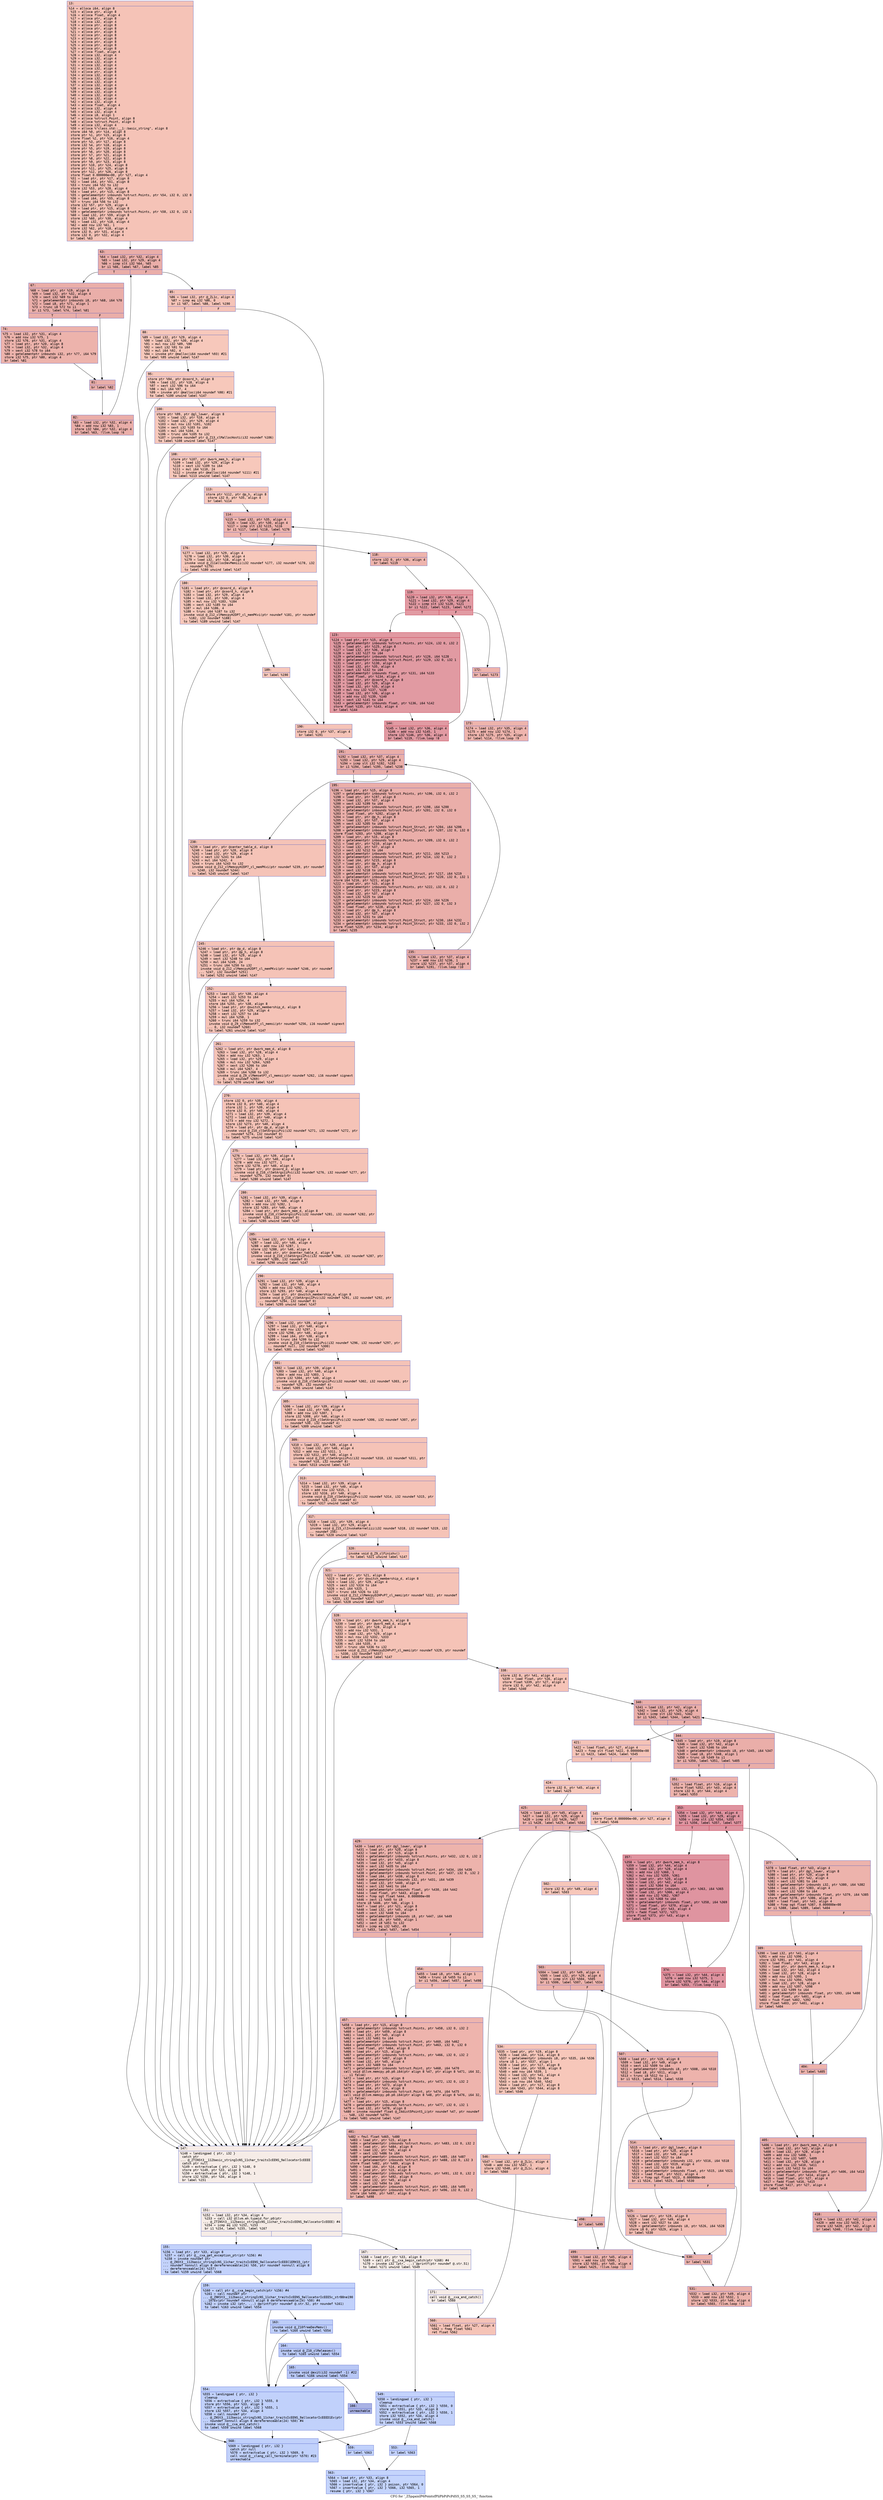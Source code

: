 digraph "CFG for '_Z5pgainlP6PointsfPliPbPiPcPdS5_S5_S5_S5_' function" {
	label="CFG for '_Z5pgainlP6PointsfPliPbPiPcPdS5_S5_S5_S5_' function";

	Node0x6000009008c0 [shape=record,color="#3d50c3ff", style=filled, fillcolor="#e8765c70" fontname="Courier",label="{13:\l|  %14 = alloca i64, align 8\l  %15 = alloca ptr, align 8\l  %16 = alloca float, align 4\l  %17 = alloca ptr, align 8\l  %18 = alloca i32, align 4\l  %19 = alloca ptr, align 8\l  %20 = alloca ptr, align 8\l  %21 = alloca ptr, align 8\l  %22 = alloca ptr, align 8\l  %23 = alloca ptr, align 8\l  %24 = alloca ptr, align 8\l  %25 = alloca ptr, align 8\l  %26 = alloca ptr, align 8\l  %27 = alloca float, align 4\l  %28 = alloca i32, align 4\l  %29 = alloca i32, align 4\l  %30 = alloca i32, align 4\l  %31 = alloca i32, align 4\l  %32 = alloca i32, align 4\l  %33 = alloca ptr, align 8\l  %34 = alloca i32, align 4\l  %35 = alloca i32, align 4\l  %36 = alloca i32, align 4\l  %37 = alloca i32, align 4\l  %38 = alloca i64, align 8\l  %39 = alloca i32, align 4\l  %40 = alloca i32, align 4\l  %41 = alloca i32, align 4\l  %42 = alloca i32, align 4\l  %43 = alloca float, align 4\l  %44 = alloca i32, align 4\l  %45 = alloca i32, align 4\l  %46 = alloca i8, align 1\l  %47 = alloca %struct.Point, align 8\l  %48 = alloca %struct.Point, align 8\l  %49 = alloca i32, align 4\l  %50 = alloca %\"class.std::__1::basic_string\", align 8\l  store i64 %0, ptr %14, align 8\l  store ptr %1, ptr %15, align 8\l  store float %2, ptr %16, align 4\l  store ptr %3, ptr %17, align 8\l  store i32 %4, ptr %18, align 4\l  store ptr %5, ptr %19, align 8\l  store ptr %6, ptr %20, align 8\l  store ptr %7, ptr %21, align 8\l  store ptr %8, ptr %22, align 8\l  store ptr %9, ptr %23, align 8\l  store ptr %10, ptr %24, align 8\l  store ptr %11, ptr %25, align 8\l  store ptr %12, ptr %26, align 8\l  store float 0.000000e+00, ptr %27, align 4\l  %51 = load ptr, ptr %17, align 8\l  %52 = load i64, ptr %51, align 8\l  %53 = trunc i64 %52 to i32\l  store i32 %53, ptr %28, align 4\l  %54 = load ptr, ptr %15, align 8\l  %55 = getelementptr inbounds %struct.Points, ptr %54, i32 0, i32 0\l  %56 = load i64, ptr %55, align 8\l  %57 = trunc i64 %56 to i32\l  store i32 %57, ptr %29, align 4\l  %58 = load ptr, ptr %15, align 8\l  %59 = getelementptr inbounds %struct.Points, ptr %58, i32 0, i32 1\l  %60 = load i32, ptr %59, align 8\l  store i32 %60, ptr %30, align 4\l  %61 = load i32, ptr %18, align 4\l  %62 = add nsw i32 %61, 1\l  store i32 %62, ptr %18, align 4\l  store i32 0, ptr %31, align 4\l  store i32 0, ptr %32, align 4\l  br label %63\l}"];
	Node0x6000009008c0 -> Node0x600000900910[tooltip="13 -> 63\nProbability 100.00%" ];
	Node0x600000900910 [shape=record,color="#3d50c3ff", style=filled, fillcolor="#d0473d70" fontname="Courier",label="{63:\l|  %64 = load i32, ptr %32, align 4\l  %65 = load i32, ptr %29, align 4\l  %66 = icmp slt i32 %64, %65\l  br i1 %66, label %67, label %85\l|{<s0>T|<s1>F}}"];
	Node0x600000900910:s0 -> Node0x600000900960[tooltip="63 -> 67\nProbability 96.88%" ];
	Node0x600000900910:s1 -> Node0x600000900aa0[tooltip="63 -> 85\nProbability 3.12%" ];
	Node0x600000900960 [shape=record,color="#3d50c3ff", style=filled, fillcolor="#d0473d70" fontname="Courier",label="{67:\l|  %68 = load ptr, ptr %19, align 8\l  %69 = load i32, ptr %32, align 4\l  %70 = sext i32 %69 to i64\l  %71 = getelementptr inbounds i8, ptr %68, i64 %70\l  %72 = load i8, ptr %71, align 1\l  %73 = trunc i8 %72 to i1\l  br i1 %73, label %74, label %81\l|{<s0>T|<s1>F}}"];
	Node0x600000900960:s0 -> Node0x6000009009b0[tooltip="67 -> 74\nProbability 50.00%" ];
	Node0x600000900960:s1 -> Node0x600000900a00[tooltip="67 -> 81\nProbability 50.00%" ];
	Node0x6000009009b0 [shape=record,color="#3d50c3ff", style=filled, fillcolor="#d6524470" fontname="Courier",label="{74:\l|  %75 = load i32, ptr %31, align 4\l  %76 = add nsw i32 %75, 1\l  store i32 %76, ptr %31, align 4\l  %77 = load ptr, ptr %20, align 8\l  %78 = load i32, ptr %32, align 4\l  %79 = sext i32 %78 to i64\l  %80 = getelementptr inbounds i32, ptr %77, i64 %79\l  store i32 %75, ptr %80, align 4\l  br label %81\l}"];
	Node0x6000009009b0 -> Node0x600000900a00[tooltip="74 -> 81\nProbability 100.00%" ];
	Node0x600000900a00 [shape=record,color="#3d50c3ff", style=filled, fillcolor="#d0473d70" fontname="Courier",label="{81:\l|  br label %82\l}"];
	Node0x600000900a00 -> Node0x600000900a50[tooltip="81 -> 82\nProbability 100.00%" ];
	Node0x600000900a50 [shape=record,color="#3d50c3ff", style=filled, fillcolor="#d0473d70" fontname="Courier",label="{82:\l|  %83 = load i32, ptr %32, align 4\l  %84 = add nsw i32 %83, 1\l  store i32 %84, ptr %32, align 4\l  br label %63, !llvm.loop !6\l}"];
	Node0x600000900a50 -> Node0x600000900910[tooltip="82 -> 63\nProbability 100.00%" ];
	Node0x600000900aa0 [shape=record,color="#3d50c3ff", style=filled, fillcolor="#e8765c70" fontname="Courier",label="{85:\l|  %86 = load i32, ptr @_ZL1c, align 4\l  %87 = icmp eq i32 %86, 0\l  br i1 %87, label %88, label %190\l|{<s0>T|<s1>F}}"];
	Node0x600000900aa0:s0 -> Node0x600000900af0[tooltip="85 -> 88\nProbability 37.50%" ];
	Node0x600000900aa0:s1 -> Node0x6000009012c0[tooltip="85 -> 190\nProbability 62.50%" ];
	Node0x600000900af0 [shape=record,color="#3d50c3ff", style=filled, fillcolor="#ed836670" fontname="Courier",label="{88:\l|  %89 = load i32, ptr %29, align 4\l  %90 = load i32, ptr %30, align 4\l  %91 = mul nsw i32 %89, %90\l  %92 = sext i32 %91 to i64\l  %93 = mul i64 %92, 4\l  %94 = invoke ptr @malloc(i64 noundef %93) #21\l          to label %95 unwind label %147\l}"];
	Node0x600000900af0 -> Node0x600000900b40[tooltip="88 -> 95\nProbability 100.00%" ];
	Node0x600000900af0 -> Node0x600000900e10[tooltip="88 -> 147\nProbability 0.00%" ];
	Node0x600000900b40 [shape=record,color="#3d50c3ff", style=filled, fillcolor="#ed836670" fontname="Courier",label="{95:\l|  store ptr %94, ptr @coord_h, align 8\l  %96 = load i32, ptr %18, align 4\l  %97 = sext i32 %96 to i64\l  %98 = mul i64 %97, 4\l  %99 = invoke ptr @malloc(i64 noundef %98) #21\l          to label %100 unwind label %147\l}"];
	Node0x600000900b40 -> Node0x600000900b90[tooltip="95 -> 100\nProbability 100.00%" ];
	Node0x600000900b40 -> Node0x600000900e10[tooltip="95 -> 147\nProbability 0.00%" ];
	Node0x600000900b90 [shape=record,color="#3d50c3ff", style=filled, fillcolor="#ed836670" fontname="Courier",label="{100:\l|  store ptr %99, ptr @gl_lower, align 8\l  %101 = load i32, ptr %18, align 4\l  %102 = load i32, ptr %29, align 4\l  %103 = mul nsw i32 %101, %102\l  %104 = sext i32 %103 to i64\l  %105 = mul i64 %104, 4\l  %106 = trunc i64 %105 to i32\l  %107 = invoke noundef ptr @_Z13_clMallocHosti(i32 noundef %106)\l          to label %108 unwind label %147\l}"];
	Node0x600000900b90 -> Node0x600000900be0[tooltip="100 -> 108\nProbability 100.00%" ];
	Node0x600000900b90 -> Node0x600000900e10[tooltip="100 -> 147\nProbability 0.00%" ];
	Node0x600000900be0 [shape=record,color="#3d50c3ff", style=filled, fillcolor="#ed836670" fontname="Courier",label="{108:\l|  store ptr %107, ptr @work_mem_h, align 8\l  %109 = load i32, ptr %29, align 4\l  %110 = sext i32 %109 to i64\l  %111 = mul i64 %110, 24\l  %112 = invoke ptr @malloc(i64 noundef %111) #21\l          to label %113 unwind label %147\l}"];
	Node0x600000900be0 -> Node0x600000900c30[tooltip="108 -> 113\nProbability 100.00%" ];
	Node0x600000900be0 -> Node0x600000900e10[tooltip="108 -> 147\nProbability 0.00%" ];
	Node0x600000900c30 [shape=record,color="#3d50c3ff", style=filled, fillcolor="#ed836670" fontname="Courier",label="{113:\l|  store ptr %112, ptr @p_h, align 8\l  store i32 0, ptr %35, align 4\l  br label %114\l}"];
	Node0x600000900c30 -> Node0x600000900c80[tooltip="113 -> 114\nProbability 100.00%" ];
	Node0x600000900c80 [shape=record,color="#3d50c3ff", style=filled, fillcolor="#d8564670" fontname="Courier",label="{114:\l|  %115 = load i32, ptr %35, align 4\l  %116 = load i32, ptr %30, align 4\l  %117 = icmp slt i32 %115, %116\l  br i1 %117, label %118, label %176\l|{<s0>T|<s1>F}}"];
	Node0x600000900c80:s0 -> Node0x600000900cd0[tooltip="114 -> 118\nProbability 96.88%" ];
	Node0x600000900c80:s1 -> Node0x6000009011d0[tooltip="114 -> 176\nProbability 3.12%" ];
	Node0x600000900cd0 [shape=record,color="#3d50c3ff", style=filled, fillcolor="#d8564670" fontname="Courier",label="{118:\l|  store i32 0, ptr %36, align 4\l  br label %119\l}"];
	Node0x600000900cd0 -> Node0x600000900d20[tooltip="118 -> 119\nProbability 100.00%" ];
	Node0x600000900d20 [shape=record,color="#b70d28ff", style=filled, fillcolor="#bb1b2c70" fontname="Courier",label="{119:\l|  %120 = load i32, ptr %36, align 4\l  %121 = load i32, ptr %29, align 4\l  %122 = icmp slt i32 %120, %121\l  br i1 %122, label %123, label %172\l|{<s0>T|<s1>F}}"];
	Node0x600000900d20:s0 -> Node0x600000900d70[tooltip="119 -> 123\nProbability 96.88%" ];
	Node0x600000900d20:s1 -> Node0x600000901130[tooltip="119 -> 172\nProbability 3.12%" ];
	Node0x600000900d70 [shape=record,color="#b70d28ff", style=filled, fillcolor="#bb1b2c70" fontname="Courier",label="{123:\l|  %124 = load ptr, ptr %15, align 8\l  %125 = getelementptr inbounds %struct.Points, ptr %124, i32 0, i32 2\l  %126 = load ptr, ptr %125, align 8\l  %127 = load i32, ptr %36, align 4\l  %128 = sext i32 %127 to i64\l  %129 = getelementptr inbounds %struct.Point, ptr %126, i64 %128\l  %130 = getelementptr inbounds %struct.Point, ptr %129, i32 0, i32 1\l  %131 = load ptr, ptr %130, align 8\l  %132 = load i32, ptr %35, align 4\l  %133 = sext i32 %132 to i64\l  %134 = getelementptr inbounds float, ptr %131, i64 %133\l  %135 = load float, ptr %134, align 4\l  %136 = load ptr, ptr @coord_h, align 8\l  %137 = load i32, ptr %29, align 4\l  %138 = load i32, ptr %35, align 4\l  %139 = mul nsw i32 %137, %138\l  %140 = load i32, ptr %36, align 4\l  %141 = add nsw i32 %139, %140\l  %142 = sext i32 %141 to i64\l  %143 = getelementptr inbounds float, ptr %136, i64 %142\l  store float %135, ptr %143, align 4\l  br label %144\l}"];
	Node0x600000900d70 -> Node0x600000900dc0[tooltip="123 -> 144\nProbability 100.00%" ];
	Node0x600000900dc0 [shape=record,color="#b70d28ff", style=filled, fillcolor="#bb1b2c70" fontname="Courier",label="{144:\l|  %145 = load i32, ptr %36, align 4\l  %146 = add nsw i32 %145, 1\l  store i32 %146, ptr %36, align 4\l  br label %119, !llvm.loop !8\l}"];
	Node0x600000900dc0 -> Node0x600000900d20[tooltip="144 -> 119\nProbability 100.00%" ];
	Node0x600000900e10 [shape=record,color="#3d50c3ff", style=filled, fillcolor="#ead5c970" fontname="Courier",label="{147:\l|  %148 = landingpad \{ ptr, i32 \}\l          catch ptr\l... @_ZTINSt3__112basic_stringIcNS_11char_traitsIcEENS_9allocatorIcEEEE\l          catch ptr null\l  %149 = extractvalue \{ ptr, i32 \} %148, 0\l  store ptr %149, ptr %33, align 8\l  %150 = extractvalue \{ ptr, i32 \} %148, 1\l  store i32 %150, ptr %34, align 4\l  br label %151\l}"];
	Node0x600000900e10 -> Node0x600000900e60[tooltip="147 -> 151\nProbability 100.00%" ];
	Node0x600000900e60 [shape=record,color="#3d50c3ff", style=filled, fillcolor="#ead5c970" fontname="Courier",label="{151:\l|  %152 = load i32, ptr %34, align 4\l  %153 = call i32 @llvm.eh.typeid.for.p0(ptr\l... @_ZTINSt3__112basic_stringIcNS_11char_traitsIcEENS_9allocatorIcEEEE) #4\l  %154 = icmp eq i32 %152, %153\l  br i1 %154, label %155, label %167\l|{<s0>T|<s1>F}}"];
	Node0x600000900e60:s0 -> Node0x600000900eb0[tooltip="151 -> 155\nProbability 0.00%" ];
	Node0x600000900e60:s1 -> Node0x600000901090[tooltip="151 -> 167\nProbability 100.00%" ];
	Node0x600000900eb0 [shape=record,color="#3d50c3ff", style=filled, fillcolor="#779af770" fontname="Courier",label="{155:\l|  %156 = load ptr, ptr %33, align 8\l  %157 = call ptr @__cxa_get_exception_ptr(ptr %156) #4\l  %158 = invoke noundef ptr\l... @_ZNSt3__112basic_stringIcNS_11char_traitsIcEENS_9allocatorIcEEEC1ERKS5_(ptr\l... noundef nonnull align 8 dereferenceable(24) %50, ptr noundef nonnull align 8\l... dereferenceable(24) %157)\l          to label %159 unwind label %568\l}"];
	Node0x600000900eb0 -> Node0x600000900f00[tooltip="155 -> 159\nProbability 50.00%" ];
	Node0x600000900eb0 -> Node0x600000902530[tooltip="155 -> 568\nProbability 50.00%" ];
	Node0x600000900f00 [shape=record,color="#3d50c3ff", style=filled, fillcolor="#7396f570" fontname="Courier",label="{159:\l|  %160 = call ptr @__cxa_begin_catch(ptr %156) #4\l  %161 = call noundef ptr\l... @_ZNKSt3__112basic_stringIcNS_11char_traitsIcEENS_9allocatorIcEEE5c_strB8ne190\l...107Ev(ptr noundef nonnull align 8 dereferenceable(24) %50) #4\l  %162 = invoke i32 (ptr, ...) @printf(ptr noundef @.str.52, ptr noundef %161)\l          to label %163 unwind label %554\l}"];
	Node0x600000900f00 -> Node0x600000900f50[tooltip="159 -> 163\nProbability 50.00%" ];
	Node0x600000900f00 -> Node0x6000009023f0[tooltip="159 -> 554\nProbability 50.00%" ];
	Node0x600000900f50 [shape=record,color="#3d50c3ff", style=filled, fillcolor="#6c8ff170" fontname="Courier",label="{163:\l|  invoke void @_Z10freeDevMemv()\l          to label %164 unwind label %554\l}"];
	Node0x600000900f50 -> Node0x600000900fa0[tooltip="163 -> 164\nProbability 50.00%" ];
	Node0x600000900f50 -> Node0x6000009023f0[tooltip="163 -> 554\nProbability 50.00%" ];
	Node0x600000900fa0 [shape=record,color="#3d50c3ff", style=filled, fillcolor="#6687ed70" fontname="Courier",label="{164:\l|  invoke void @_Z10_clReleasev()\l          to label %165 unwind label %554\l}"];
	Node0x600000900fa0 -> Node0x600000900ff0[tooltip="164 -> 165\nProbability 50.00%" ];
	Node0x600000900fa0 -> Node0x6000009023f0[tooltip="164 -> 554\nProbability 50.00%" ];
	Node0x600000900ff0 [shape=record,color="#3d50c3ff", style=filled, fillcolor="#5f7fe870" fontname="Courier",label="{165:\l|  invoke void @exit(i32 noundef -1) #22\l          to label %166 unwind label %554\l}"];
	Node0x600000900ff0 -> Node0x600000901040[tooltip="165 -> 166\nProbability 0.00%" ];
	Node0x600000900ff0 -> Node0x6000009023f0[tooltip="165 -> 554\nProbability 100.00%" ];
	Node0x600000901040 [shape=record,color="#3d50c3ff", style=filled, fillcolor="#3d50c370" fontname="Courier",label="{166:\l|  unreachable\l}"];
	Node0x600000901090 [shape=record,color="#3d50c3ff", style=filled, fillcolor="#ead5c970" fontname="Courier",label="{167:\l|  %168 = load ptr, ptr %33, align 8\l  %169 = call ptr @__cxa_begin_catch(ptr %168) #4\l  %170 = invoke i32 (ptr, ...) @printf(ptr noundef @.str.51)\l          to label %171 unwind label %549\l}"];
	Node0x600000901090 -> Node0x6000009010e0[tooltip="167 -> 171\nProbability 100.00%" ];
	Node0x600000901090 -> Node0x600000902350[tooltip="167 -> 549\nProbability 0.00%" ];
	Node0x6000009010e0 [shape=record,color="#3d50c3ff", style=filled, fillcolor="#ead5c970" fontname="Courier",label="{171:\l|  call void @__cxa_end_catch()\l  br label %560\l}"];
	Node0x6000009010e0 -> Node0x600000902490[tooltip="171 -> 560\nProbability 100.00%" ];
	Node0x600000901130 [shape=record,color="#3d50c3ff", style=filled, fillcolor="#d8564670" fontname="Courier",label="{172:\l|  br label %173\l}"];
	Node0x600000901130 -> Node0x600000901180[tooltip="172 -> 173\nProbability 100.00%" ];
	Node0x600000901180 [shape=record,color="#3d50c3ff", style=filled, fillcolor="#d8564670" fontname="Courier",label="{173:\l|  %174 = load i32, ptr %35, align 4\l  %175 = add nsw i32 %174, 1\l  store i32 %175, ptr %35, align 4\l  br label %114, !llvm.loop !9\l}"];
	Node0x600000901180 -> Node0x600000900c80[tooltip="173 -> 114\nProbability 100.00%" ];
	Node0x6000009011d0 [shape=record,color="#3d50c3ff", style=filled, fillcolor="#ed836670" fontname="Courier",label="{176:\l|  %177 = load i32, ptr %29, align 4\l  %178 = load i32, ptr %30, align 4\l  %179 = load i32, ptr %18, align 4\l  invoke void @_Z11allocDevMemiii(i32 noundef %177, i32 noundef %178, i32\l... noundef %179)\l          to label %180 unwind label %147\l}"];
	Node0x6000009011d0 -> Node0x600000901220[tooltip="176 -> 180\nProbability 100.00%" ];
	Node0x6000009011d0 -> Node0x600000900e10[tooltip="176 -> 147\nProbability 0.00%" ];
	Node0x600000901220 [shape=record,color="#3d50c3ff", style=filled, fillcolor="#ed836670" fontname="Courier",label="{180:\l|  %181 = load ptr, ptr @coord_d, align 8\l  %182 = load ptr, ptr @coord_h, align 8\l  %183 = load i32, ptr %29, align 4\l  %184 = load i32, ptr %30, align 4\l  %185 = mul nsw i32 %183, %184\l  %186 = sext i32 %185 to i64\l  %187 = mul i64 %186, 4\l  %188 = trunc i64 %187 to i32\l  invoke void @_Z12_clMemcpyH2DP7_cl_memPKvi(ptr noundef %181, ptr noundef\l... %182, i32 noundef %188)\l          to label %189 unwind label %147\l}"];
	Node0x600000901220 -> Node0x600000901270[tooltip="180 -> 189\nProbability 100.00%" ];
	Node0x600000901220 -> Node0x600000900e10[tooltip="180 -> 147\nProbability 0.00%" ];
	Node0x600000901270 [shape=record,color="#3d50c3ff", style=filled, fillcolor="#ed836670" fontname="Courier",label="{189:\l|  br label %190\l}"];
	Node0x600000901270 -> Node0x6000009012c0[tooltip="189 -> 190\nProbability 100.00%" ];
	Node0x6000009012c0 [shape=record,color="#3d50c3ff", style=filled, fillcolor="#e8765c70" fontname="Courier",label="{190:\l|  store i32 0, ptr %37, align 4\l  br label %191\l}"];
	Node0x6000009012c0 -> Node0x600000901310[tooltip="190 -> 191\nProbability 100.00%" ];
	Node0x600000901310 [shape=record,color="#3d50c3ff", style=filled, fillcolor="#d0473d70" fontname="Courier",label="{191:\l|  %192 = load i32, ptr %37, align 4\l  %193 = load i32, ptr %29, align 4\l  %194 = icmp slt i32 %192, %193\l  br i1 %194, label %195, label %238\l|{<s0>T|<s1>F}}"];
	Node0x600000901310:s0 -> Node0x600000901360[tooltip="191 -> 195\nProbability 96.88%" ];
	Node0x600000901310:s1 -> Node0x600000901400[tooltip="191 -> 238\nProbability 3.12%" ];
	Node0x600000901360 [shape=record,color="#3d50c3ff", style=filled, fillcolor="#d0473d70" fontname="Courier",label="{195:\l|  %196 = load ptr, ptr %15, align 8\l  %197 = getelementptr inbounds %struct.Points, ptr %196, i32 0, i32 2\l  %198 = load ptr, ptr %197, align 8\l  %199 = load i32, ptr %37, align 4\l  %200 = sext i32 %199 to i64\l  %201 = getelementptr inbounds %struct.Point, ptr %198, i64 %200\l  %202 = getelementptr inbounds %struct.Point, ptr %201, i32 0, i32 0\l  %203 = load float, ptr %202, align 8\l  %204 = load ptr, ptr @p_h, align 8\l  %205 = load i32, ptr %37, align 4\l  %206 = sext i32 %205 to i64\l  %207 = getelementptr inbounds %struct.Point_Struct, ptr %204, i64 %206\l  %208 = getelementptr inbounds %struct.Point_Struct, ptr %207, i32 0, i32 0\l  store float %203, ptr %208, align 8\l  %209 = load ptr, ptr %15, align 8\l  %210 = getelementptr inbounds %struct.Points, ptr %209, i32 0, i32 2\l  %211 = load ptr, ptr %210, align 8\l  %212 = load i32, ptr %37, align 4\l  %213 = sext i32 %212 to i64\l  %214 = getelementptr inbounds %struct.Point, ptr %211, i64 %213\l  %215 = getelementptr inbounds %struct.Point, ptr %214, i32 0, i32 2\l  %216 = load i64, ptr %215, align 8\l  %217 = load ptr, ptr @p_h, align 8\l  %218 = load i32, ptr %37, align 4\l  %219 = sext i32 %218 to i64\l  %220 = getelementptr inbounds %struct.Point_Struct, ptr %217, i64 %219\l  %221 = getelementptr inbounds %struct.Point_Struct, ptr %220, i32 0, i32 1\l  store i64 %216, ptr %221, align 8\l  %222 = load ptr, ptr %15, align 8\l  %223 = getelementptr inbounds %struct.Points, ptr %222, i32 0, i32 2\l  %224 = load ptr, ptr %223, align 8\l  %225 = load i32, ptr %37, align 4\l  %226 = sext i32 %225 to i64\l  %227 = getelementptr inbounds %struct.Point, ptr %224, i64 %226\l  %228 = getelementptr inbounds %struct.Point, ptr %227, i32 0, i32 3\l  %229 = load float, ptr %228, align 8\l  %230 = load ptr, ptr @p_h, align 8\l  %231 = load i32, ptr %37, align 4\l  %232 = sext i32 %231 to i64\l  %233 = getelementptr inbounds %struct.Point_Struct, ptr %230, i64 %232\l  %234 = getelementptr inbounds %struct.Point_Struct, ptr %233, i32 0, i32 2\l  store float %229, ptr %234, align 8\l  br label %235\l}"];
	Node0x600000901360 -> Node0x6000009013b0[tooltip="195 -> 235\nProbability 100.00%" ];
	Node0x6000009013b0 [shape=record,color="#3d50c3ff", style=filled, fillcolor="#d0473d70" fontname="Courier",label="{235:\l|  %236 = load i32, ptr %37, align 4\l  %237 = add nsw i32 %236, 1\l  store i32 %237, ptr %37, align 4\l  br label %191, !llvm.loop !10\l}"];
	Node0x6000009013b0 -> Node0x600000901310[tooltip="235 -> 191\nProbability 100.00%" ];
	Node0x600000901400 [shape=record,color="#3d50c3ff", style=filled, fillcolor="#e8765c70" fontname="Courier",label="{238:\l|  %239 = load ptr, ptr @center_table_d, align 8\l  %240 = load ptr, ptr %20, align 8\l  %241 = load i32, ptr %29, align 4\l  %242 = sext i32 %241 to i64\l  %243 = mul i64 %242, 4\l  %244 = trunc i64 %243 to i32\l  invoke void @_Z12_clMemcpyH2DP7_cl_memPKvi(ptr noundef %239, ptr noundef\l... %240, i32 noundef %244)\l          to label %245 unwind label %147\l}"];
	Node0x600000901400 -> Node0x600000901450[tooltip="238 -> 245\nProbability 100.00%" ];
	Node0x600000901400 -> Node0x600000900e10[tooltip="238 -> 147\nProbability 0.00%" ];
	Node0x600000901450 [shape=record,color="#3d50c3ff", style=filled, fillcolor="#e8765c70" fontname="Courier",label="{245:\l|  %246 = load ptr, ptr @p_d, align 8\l  %247 = load ptr, ptr @p_h, align 8\l  %248 = load i32, ptr %29, align 4\l  %249 = sext i32 %248 to i64\l  %250 = mul i64 %249, 24\l  %251 = trunc i64 %250 to i32\l  invoke void @_Z12_clMemcpyH2DP7_cl_memPKvi(ptr noundef %246, ptr noundef\l... %247, i32 noundef %251)\l          to label %252 unwind label %147\l}"];
	Node0x600000901450 -> Node0x6000009014a0[tooltip="245 -> 252\nProbability 100.00%" ];
	Node0x600000901450 -> Node0x600000900e10[tooltip="245 -> 147\nProbability 0.00%" ];
	Node0x6000009014a0 [shape=record,color="#3d50c3ff", style=filled, fillcolor="#e8765c70" fontname="Courier",label="{252:\l|  %253 = load i32, ptr %30, align 4\l  %254 = sext i32 %253 to i64\l  %255 = mul i64 %254, 4\l  store i64 %255, ptr %38, align 8\l  %256 = load ptr, ptr @switch_membership_d, align 8\l  %257 = load i32, ptr %29, align 4\l  %258 = sext i32 %257 to i64\l  %259 = mul i64 %258, 1\l  %260 = trunc i64 %259 to i32\l  invoke void @_Z9_clMemsetP7_cl_memsi(ptr noundef %256, i16 noundef signext\l... 0, i32 noundef %260)\l          to label %261 unwind label %147\l}"];
	Node0x6000009014a0 -> Node0x6000009014f0[tooltip="252 -> 261\nProbability 100.00%" ];
	Node0x6000009014a0 -> Node0x600000900e10[tooltip="252 -> 147\nProbability 0.00%" ];
	Node0x6000009014f0 [shape=record,color="#3d50c3ff", style=filled, fillcolor="#e8765c70" fontname="Courier",label="{261:\l|  %262 = load ptr, ptr @work_mem_d, align 8\l  %263 = load i32, ptr %28, align 4\l  %264 = add nsw i32 %263, 1\l  %265 = load i32, ptr %29, align 4\l  %266 = mul nsw i32 %264, %265\l  %267 = sext i32 %266 to i64\l  %268 = mul i64 %267, 4\l  %269 = trunc i64 %268 to i32\l  invoke void @_Z9_clMemsetP7_cl_memsi(ptr noundef %262, i16 noundef signext\l... 0, i32 noundef %269)\l          to label %270 unwind label %147\l}"];
	Node0x6000009014f0 -> Node0x600000901540[tooltip="261 -> 270\nProbability 100.00%" ];
	Node0x6000009014f0 -> Node0x600000900e10[tooltip="261 -> 147\nProbability 0.00%" ];
	Node0x600000901540 [shape=record,color="#3d50c3ff", style=filled, fillcolor="#e8765c70" fontname="Courier",label="{270:\l|  store i32 0, ptr %39, align 4\l  store i32 0, ptr %40, align 4\l  store i32 1, ptr %39, align 4\l  store i32 0, ptr %40, align 4\l  %271 = load i32, ptr %39, align 4\l  %272 = load i32, ptr %40, align 4\l  %273 = add nsw i32 %272, 1\l  store i32 %273, ptr %40, align 4\l  %274 = load ptr, ptr @p_d, align 8\l  invoke void @_Z10_clSetArgsiiPvi(i32 noundef %271, i32 noundef %272, ptr\l... noundef %274, i32 noundef 0)\l          to label %275 unwind label %147\l}"];
	Node0x600000901540 -> Node0x600000901590[tooltip="270 -> 275\nProbability 100.00%" ];
	Node0x600000901540 -> Node0x600000900e10[tooltip="270 -> 147\nProbability 0.00%" ];
	Node0x600000901590 [shape=record,color="#3d50c3ff", style=filled, fillcolor="#e8765c70" fontname="Courier",label="{275:\l|  %276 = load i32, ptr %39, align 4\l  %277 = load i32, ptr %40, align 4\l  %278 = add nsw i32 %277, 1\l  store i32 %278, ptr %40, align 4\l  %279 = load ptr, ptr @coord_d, align 8\l  invoke void @_Z10_clSetArgsiiPvi(i32 noundef %276, i32 noundef %277, ptr\l... noundef %279, i32 noundef 0)\l          to label %280 unwind label %147\l}"];
	Node0x600000901590 -> Node0x6000009015e0[tooltip="275 -> 280\nProbability 100.00%" ];
	Node0x600000901590 -> Node0x600000900e10[tooltip="275 -> 147\nProbability 0.00%" ];
	Node0x6000009015e0 [shape=record,color="#3d50c3ff", style=filled, fillcolor="#e8765c70" fontname="Courier",label="{280:\l|  %281 = load i32, ptr %39, align 4\l  %282 = load i32, ptr %40, align 4\l  %283 = add nsw i32 %282, 1\l  store i32 %283, ptr %40, align 4\l  %284 = load ptr, ptr @work_mem_d, align 8\l  invoke void @_Z10_clSetArgsiiPvi(i32 noundef %281, i32 noundef %282, ptr\l... noundef %284, i32 noundef 0)\l          to label %285 unwind label %147\l}"];
	Node0x6000009015e0 -> Node0x600000901630[tooltip="280 -> 285\nProbability 100.00%" ];
	Node0x6000009015e0 -> Node0x600000900e10[tooltip="280 -> 147\nProbability 0.00%" ];
	Node0x600000901630 [shape=record,color="#3d50c3ff", style=filled, fillcolor="#e8765c70" fontname="Courier",label="{285:\l|  %286 = load i32, ptr %39, align 4\l  %287 = load i32, ptr %40, align 4\l  %288 = add nsw i32 %287, 1\l  store i32 %288, ptr %40, align 4\l  %289 = load ptr, ptr @center_table_d, align 8\l  invoke void @_Z10_clSetArgsiiPvi(i32 noundef %286, i32 noundef %287, ptr\l... noundef %289, i32 noundef 0)\l          to label %290 unwind label %147\l}"];
	Node0x600000901630 -> Node0x600000901680[tooltip="285 -> 290\nProbability 100.00%" ];
	Node0x600000901630 -> Node0x600000900e10[tooltip="285 -> 147\nProbability 0.00%" ];
	Node0x600000901680 [shape=record,color="#3d50c3ff", style=filled, fillcolor="#e8765c70" fontname="Courier",label="{290:\l|  %291 = load i32, ptr %39, align 4\l  %292 = load i32, ptr %40, align 4\l  %293 = add nsw i32 %292, 1\l  store i32 %293, ptr %40, align 4\l  %294 = load ptr, ptr @switch_membership_d, align 8\l  invoke void @_Z10_clSetArgsiiPvi(i32 noundef %291, i32 noundef %292, ptr\l... noundef %294, i32 noundef 0)\l          to label %295 unwind label %147\l}"];
	Node0x600000901680 -> Node0x6000009016d0[tooltip="290 -> 295\nProbability 100.00%" ];
	Node0x600000901680 -> Node0x600000900e10[tooltip="290 -> 147\nProbability 0.00%" ];
	Node0x6000009016d0 [shape=record,color="#3d50c3ff", style=filled, fillcolor="#e8765c70" fontname="Courier",label="{295:\l|  %296 = load i32, ptr %39, align 4\l  %297 = load i32, ptr %40, align 4\l  %298 = add nsw i32 %297, 1\l  store i32 %298, ptr %40, align 4\l  %299 = load i64, ptr %38, align 8\l  %300 = trunc i64 %299 to i32\l  invoke void @_Z10_clSetArgsiiPvi(i32 noundef %296, i32 noundef %297, ptr\l... noundef null, i32 noundef %300)\l          to label %301 unwind label %147\l}"];
	Node0x6000009016d0 -> Node0x600000901720[tooltip="295 -> 301\nProbability 100.00%" ];
	Node0x6000009016d0 -> Node0x600000900e10[tooltip="295 -> 147\nProbability 0.00%" ];
	Node0x600000901720 [shape=record,color="#3d50c3ff", style=filled, fillcolor="#e8765c70" fontname="Courier",label="{301:\l|  %302 = load i32, ptr %39, align 4\l  %303 = load i32, ptr %40, align 4\l  %304 = add nsw i32 %303, 1\l  store i32 %304, ptr %40, align 4\l  invoke void @_Z10_clSetArgsiiPvi(i32 noundef %302, i32 noundef %303, ptr\l... noundef %29, i32 noundef 4)\l          to label %305 unwind label %147\l}"];
	Node0x600000901720 -> Node0x600000901770[tooltip="301 -> 305\nProbability 100.00%" ];
	Node0x600000901720 -> Node0x600000900e10[tooltip="301 -> 147\nProbability 0.00%" ];
	Node0x600000901770 [shape=record,color="#3d50c3ff", style=filled, fillcolor="#e8765c70" fontname="Courier",label="{305:\l|  %306 = load i32, ptr %39, align 4\l  %307 = load i32, ptr %40, align 4\l  %308 = add nsw i32 %307, 1\l  store i32 %308, ptr %40, align 4\l  invoke void @_Z10_clSetArgsiiPvi(i32 noundef %306, i32 noundef %307, ptr\l... noundef %30, i32 noundef 4)\l          to label %309 unwind label %147\l}"];
	Node0x600000901770 -> Node0x6000009017c0[tooltip="305 -> 309\nProbability 100.00%" ];
	Node0x600000901770 -> Node0x600000900e10[tooltip="305 -> 147\nProbability 0.00%" ];
	Node0x6000009017c0 [shape=record,color="#3d50c3ff", style=filled, fillcolor="#e8765c70" fontname="Courier",label="{309:\l|  %310 = load i32, ptr %39, align 4\l  %311 = load i32, ptr %40, align 4\l  %312 = add nsw i32 %311, 1\l  store i32 %312, ptr %40, align 4\l  invoke void @_Z10_clSetArgsiiPvi(i32 noundef %310, i32 noundef %311, ptr\l... noundef %14, i32 noundef 8)\l          to label %313 unwind label %147\l}"];
	Node0x6000009017c0 -> Node0x600000901810[tooltip="309 -> 313\nProbability 100.00%" ];
	Node0x6000009017c0 -> Node0x600000900e10[tooltip="309 -> 147\nProbability 0.00%" ];
	Node0x600000901810 [shape=record,color="#3d50c3ff", style=filled, fillcolor="#e8765c70" fontname="Courier",label="{313:\l|  %314 = load i32, ptr %39, align 4\l  %315 = load i32, ptr %40, align 4\l  %316 = add nsw i32 %315, 1\l  store i32 %316, ptr %40, align 4\l  invoke void @_Z10_clSetArgsiiPvi(i32 noundef %314, i32 noundef %315, ptr\l... noundef %28, i32 noundef 4)\l          to label %317 unwind label %147\l}"];
	Node0x600000901810 -> Node0x600000901860[tooltip="313 -> 317\nProbability 100.00%" ];
	Node0x600000901810 -> Node0x600000900e10[tooltip="313 -> 147\nProbability 0.00%" ];
	Node0x600000901860 [shape=record,color="#3d50c3ff", style=filled, fillcolor="#e8765c70" fontname="Courier",label="{317:\l|  %318 = load i32, ptr %39, align 4\l  %319 = load i32, ptr %29, align 4\l  invoke void @_Z15_clInvokeKerneliii(i32 noundef %318, i32 noundef %319, i32\l... noundef 256)\l          to label %320 unwind label %147\l}"];
	Node0x600000901860 -> Node0x6000009018b0[tooltip="317 -> 320\nProbability 100.00%" ];
	Node0x600000901860 -> Node0x600000900e10[tooltip="317 -> 147\nProbability 0.00%" ];
	Node0x6000009018b0 [shape=record,color="#3d50c3ff", style=filled, fillcolor="#e8765c70" fontname="Courier",label="{320:\l|  invoke void @_Z9_clFinishv()\l          to label %321 unwind label %147\l}"];
	Node0x6000009018b0 -> Node0x600000901900[tooltip="320 -> 321\nProbability 100.00%" ];
	Node0x6000009018b0 -> Node0x600000900e10[tooltip="320 -> 147\nProbability 0.00%" ];
	Node0x600000901900 [shape=record,color="#3d50c3ff", style=filled, fillcolor="#e8765c70" fontname="Courier",label="{321:\l|  %322 = load ptr, ptr %21, align 8\l  %323 = load ptr, ptr @switch_membership_d, align 8\l  %324 = load i32, ptr %29, align 4\l  %325 = sext i32 %324 to i64\l  %326 = mul i64 %325, 1\l  %327 = trunc i64 %326 to i32\l  invoke void @_Z12_clMemcpyD2HPvP7_cl_memi(ptr noundef %322, ptr noundef\l... %323, i32 noundef %327)\l          to label %328 unwind label %147\l}"];
	Node0x600000901900 -> Node0x600000901950[tooltip="321 -> 328\nProbability 100.00%" ];
	Node0x600000901900 -> Node0x600000900e10[tooltip="321 -> 147\nProbability 0.00%" ];
	Node0x600000901950 [shape=record,color="#3d50c3ff", style=filled, fillcolor="#e8765c70" fontname="Courier",label="{328:\l|  %329 = load ptr, ptr @work_mem_h, align 8\l  %330 = load ptr, ptr @work_mem_d, align 8\l  %331 = load i32, ptr %28, align 4\l  %332 = add nsw i32 %331, 1\l  %333 = load i32, ptr %29, align 4\l  %334 = mul nsw i32 %332, %333\l  %335 = sext i32 %334 to i64\l  %336 = mul i64 %335, 4\l  %337 = trunc i64 %336 to i32\l  invoke void @_Z12_clMemcpyD2HPvP7_cl_memi(ptr noundef %329, ptr noundef\l... %330, i32 noundef %337)\l          to label %338 unwind label %147\l}"];
	Node0x600000901950 -> Node0x6000009019a0[tooltip="328 -> 338\nProbability 100.00%" ];
	Node0x600000901950 -> Node0x600000900e10[tooltip="328 -> 147\nProbability 0.00%" ];
	Node0x6000009019a0 [shape=record,color="#3d50c3ff", style=filled, fillcolor="#e8765c70" fontname="Courier",label="{338:\l|  store i32 0, ptr %41, align 4\l  %339 = load float, ptr %16, align 4\l  store float %339, ptr %27, align 4\l  store i32 0, ptr %42, align 4\l  br label %340\l}"];
	Node0x6000009019a0 -> Node0x6000009019f0[tooltip="338 -> 340\nProbability 100.00%" ];
	Node0x6000009019f0 [shape=record,color="#3d50c3ff", style=filled, fillcolor="#d0473d70" fontname="Courier",label="{340:\l|  %341 = load i32, ptr %42, align 4\l  %342 = load i32, ptr %29, align 4\l  %343 = icmp slt i32 %341, %342\l  br i1 %343, label %344, label %421\l|{<s0>T|<s1>F}}"];
	Node0x6000009019f0:s0 -> Node0x600000901a40[tooltip="340 -> 344\nProbability 96.88%" ];
	Node0x6000009019f0:s1 -> Node0x600000901d60[tooltip="340 -> 421\nProbability 3.12%" ];
	Node0x600000901a40 [shape=record,color="#3d50c3ff", style=filled, fillcolor="#d0473d70" fontname="Courier",label="{344:\l|  %345 = load ptr, ptr %19, align 8\l  %346 = load i32, ptr %42, align 4\l  %347 = sext i32 %346 to i64\l  %348 = getelementptr inbounds i8, ptr %345, i64 %347\l  %349 = load i8, ptr %348, align 1\l  %350 = trunc i8 %349 to i1\l  br i1 %350, label %351, label %405\l|{<s0>T|<s1>F}}"];
	Node0x600000901a40:s0 -> Node0x600000901a90[tooltip="344 -> 351\nProbability 50.00%" ];
	Node0x600000901a40:s1 -> Node0x600000901cc0[tooltip="344 -> 405\nProbability 50.00%" ];
	Node0x600000901a90 [shape=record,color="#3d50c3ff", style=filled, fillcolor="#d6524470" fontname="Courier",label="{351:\l|  %352 = load float, ptr %16, align 4\l  store float %352, ptr %43, align 4\l  store i32 0, ptr %44, align 4\l  br label %353\l}"];
	Node0x600000901a90 -> Node0x600000901ae0[tooltip="351 -> 353\nProbability 100.00%" ];
	Node0x600000901ae0 [shape=record,color="#b70d28ff", style=filled, fillcolor="#b70d2870" fontname="Courier",label="{353:\l|  %354 = load i32, ptr %44, align 4\l  %355 = load i32, ptr %29, align 4\l  %356 = icmp slt i32 %354, %355\l  br i1 %356, label %357, label %377\l|{<s0>T|<s1>F}}"];
	Node0x600000901ae0:s0 -> Node0x600000901b30[tooltip="353 -> 357\nProbability 96.88%" ];
	Node0x600000901ae0:s1 -> Node0x600000901bd0[tooltip="353 -> 377\nProbability 3.12%" ];
	Node0x600000901b30 [shape=record,color="#b70d28ff", style=filled, fillcolor="#b70d2870" fontname="Courier",label="{357:\l|  %358 = load ptr, ptr @work_mem_h, align 8\l  %359 = load i32, ptr %44, align 4\l  %360 = load i32, ptr %28, align 4\l  %361 = add nsw i32 %360, 1\l  %362 = mul nsw i32 %359, %361\l  %363 = load ptr, ptr %20, align 8\l  %364 = load i32, ptr %42, align 4\l  %365 = sext i32 %364 to i64\l  %366 = getelementptr inbounds i32, ptr %363, i64 %365\l  %367 = load i32, ptr %366, align 4\l  %368 = add nsw i32 %362, %367\l  %369 = sext i32 %368 to i64\l  %370 = getelementptr inbounds float, ptr %358, i64 %369\l  %371 = load float, ptr %370, align 4\l  %372 = load float, ptr %43, align 4\l  %373 = fadd float %372, %371\l  store float %373, ptr %43, align 4\l  br label %374\l}"];
	Node0x600000901b30 -> Node0x600000901b80[tooltip="357 -> 374\nProbability 100.00%" ];
	Node0x600000901b80 [shape=record,color="#b70d28ff", style=filled, fillcolor="#b70d2870" fontname="Courier",label="{374:\l|  %375 = load i32, ptr %44, align 4\l  %376 = add nsw i32 %375, 1\l  store i32 %376, ptr %44, align 4\l  br label %353, !llvm.loop !11\l}"];
	Node0x600000901b80 -> Node0x600000901ae0[tooltip="374 -> 353\nProbability 100.00%" ];
	Node0x600000901bd0 [shape=record,color="#3d50c3ff", style=filled, fillcolor="#d6524470" fontname="Courier",label="{377:\l|  %378 = load float, ptr %43, align 4\l  %379 = load ptr, ptr @gl_lower, align 8\l  %380 = load ptr, ptr %20, align 8\l  %381 = load i32, ptr %42, align 4\l  %382 = sext i32 %381 to i64\l  %383 = getelementptr inbounds i32, ptr %380, i64 %382\l  %384 = load i32, ptr %383, align 4\l  %385 = sext i32 %384 to i64\l  %386 = getelementptr inbounds float, ptr %379, i64 %385\l  store float %378, ptr %386, align 4\l  %387 = load float, ptr %43, align 4\l  %388 = fcmp ogt float %387, 0.000000e+00\l  br i1 %388, label %389, label %404\l|{<s0>T|<s1>F}}"];
	Node0x600000901bd0:s0 -> Node0x600000901c20[tooltip="377 -> 389\nProbability 50.00%" ];
	Node0x600000901bd0:s1 -> Node0x600000901c70[tooltip="377 -> 404\nProbability 50.00%" ];
	Node0x600000901c20 [shape=record,color="#3d50c3ff", style=filled, fillcolor="#dc5d4a70" fontname="Courier",label="{389:\l|  %390 = load i32, ptr %41, align 4\l  %391 = add nsw i32 %390, 1\l  store i32 %391, ptr %41, align 4\l  %392 = load float, ptr %43, align 4\l  %393 = load ptr, ptr @work_mem_h, align 8\l  %394 = load i32, ptr %42, align 4\l  %395 = load i32, ptr %28, align 4\l  %396 = add nsw i32 %395, 1\l  %397 = mul nsw i32 %394, %396\l  %398 = load i32, ptr %28, align 4\l  %399 = add nsw i32 %397, %398\l  %400 = sext i32 %399 to i64\l  %401 = getelementptr inbounds float, ptr %393, i64 %400\l  %402 = load float, ptr %401, align 4\l  %403 = fsub float %402, %392\l  store float %403, ptr %401, align 4\l  br label %404\l}"];
	Node0x600000901c20 -> Node0x600000901c70[tooltip="389 -> 404\nProbability 100.00%" ];
	Node0x600000901c70 [shape=record,color="#3d50c3ff", style=filled, fillcolor="#d6524470" fontname="Courier",label="{404:\l|  br label %405\l}"];
	Node0x600000901c70 -> Node0x600000901cc0[tooltip="404 -> 405\nProbability 100.00%" ];
	Node0x600000901cc0 [shape=record,color="#3d50c3ff", style=filled, fillcolor="#d0473d70" fontname="Courier",label="{405:\l|  %406 = load ptr, ptr @work_mem_h, align 8\l  %407 = load i32, ptr %42, align 4\l  %408 = load i32, ptr %28, align 4\l  %409 = add nsw i32 %408, 1\l  %410 = mul nsw i32 %407, %409\l  %411 = load i32, ptr %28, align 4\l  %412 = add nsw i32 %410, %411\l  %413 = sext i32 %412 to i64\l  %414 = getelementptr inbounds float, ptr %406, i64 %413\l  %415 = load float, ptr %414, align 4\l  %416 = load float, ptr %27, align 4\l  %417 = fadd float %416, %415\l  store float %417, ptr %27, align 4\l  br label %418\l}"];
	Node0x600000901cc0 -> Node0x600000901d10[tooltip="405 -> 418\nProbability 100.00%" ];
	Node0x600000901d10 [shape=record,color="#3d50c3ff", style=filled, fillcolor="#d0473d70" fontname="Courier",label="{418:\l|  %419 = load i32, ptr %42, align 4\l  %420 = add nsw i32 %419, 1\l  store i32 %420, ptr %42, align 4\l  br label %340, !llvm.loop !12\l}"];
	Node0x600000901d10 -> Node0x6000009019f0[tooltip="418 -> 340\nProbability 100.00%" ];
	Node0x600000901d60 [shape=record,color="#3d50c3ff", style=filled, fillcolor="#e8765c70" fontname="Courier",label="{421:\l|  %422 = load float, ptr %27, align 4\l  %423 = fcmp olt float %422, 0.000000e+00\l  br i1 %423, label %424, label %545\l|{<s0>T|<s1>F}}"];
	Node0x600000901d60:s0 -> Node0x600000901db0[tooltip="421 -> 424\nProbability 50.00%" ];
	Node0x600000901d60:s1 -> Node0x6000009022b0[tooltip="421 -> 545\nProbability 50.00%" ];
	Node0x600000901db0 [shape=record,color="#3d50c3ff", style=filled, fillcolor="#ec7f6370" fontname="Courier",label="{424:\l|  store i32 0, ptr %45, align 4\l  br label %425\l}"];
	Node0x600000901db0 -> Node0x600000901e00[tooltip="424 -> 425\nProbability 100.00%" ];
	Node0x600000901e00 [shape=record,color="#3d50c3ff", style=filled, fillcolor="#d6524470" fontname="Courier",label="{425:\l|  %426 = load i32, ptr %45, align 4\l  %427 = load i32, ptr %29, align 4\l  %428 = icmp slt i32 %426, %427\l  br i1 %428, label %429, label %502\l|{<s0>T|<s1>F}}"];
	Node0x600000901e00:s0 -> Node0x600000901e50[tooltip="425 -> 429\nProbability 96.88%" ];
	Node0x600000901e00:s1 -> Node0x600000902030[tooltip="425 -> 502\nProbability 3.12%" ];
	Node0x600000901e50 [shape=record,color="#3d50c3ff", style=filled, fillcolor="#d6524470" fontname="Courier",label="{429:\l|  %430 = load ptr, ptr @gl_lower, align 8\l  %431 = load ptr, ptr %20, align 8\l  %432 = load ptr, ptr %15, align 8\l  %433 = getelementptr inbounds %struct.Points, ptr %432, i32 0, i32 2\l  %434 = load ptr, ptr %433, align 8\l  %435 = load i32, ptr %45, align 4\l  %436 = sext i32 %435 to i64\l  %437 = getelementptr inbounds %struct.Point, ptr %434, i64 %436\l  %438 = getelementptr inbounds %struct.Point, ptr %437, i32 0, i32 2\l  %439 = load i64, ptr %438, align 8\l  %440 = getelementptr inbounds i32, ptr %431, i64 %439\l  %441 = load i32, ptr %440, align 4\l  %442 = sext i32 %441 to i64\l  %443 = getelementptr inbounds float, ptr %430, i64 %442\l  %444 = load float, ptr %443, align 4\l  %445 = fcmp ogt float %444, 0.000000e+00\l  %446 = zext i1 %445 to i8\l  store i8 %446, ptr %46, align 1\l  %447 = load ptr, ptr %21, align 8\l  %448 = load i32, ptr %45, align 4\l  %449 = sext i32 %448 to i64\l  %450 = getelementptr inbounds i8, ptr %447, i64 %449\l  %451 = load i8, ptr %450, align 1\l  %452 = sext i8 %451 to i32\l  %453 = icmp eq i32 %452, 49\l  br i1 %453, label %457, label %454\l|{<s0>T|<s1>F}}"];
	Node0x600000901e50:s0 -> Node0x600000901ef0[tooltip="429 -> 457\nProbability 50.00%" ];
	Node0x600000901e50:s1 -> Node0x600000901ea0[tooltip="429 -> 454\nProbability 50.00%" ];
	Node0x600000901ea0 [shape=record,color="#3d50c3ff", style=filled, fillcolor="#dc5d4a70" fontname="Courier",label="{454:\l|  %455 = load i8, ptr %46, align 1\l  %456 = trunc i8 %455 to i1\l  br i1 %456, label %457, label %498\l|{<s0>T|<s1>F}}"];
	Node0x600000901ea0:s0 -> Node0x600000901ef0[tooltip="454 -> 457\nProbability 50.00%" ];
	Node0x600000901ea0:s1 -> Node0x600000901f90[tooltip="454 -> 498\nProbability 50.00%" ];
	Node0x600000901ef0 [shape=record,color="#3d50c3ff", style=filled, fillcolor="#d8564670" fontname="Courier",label="{457:\l|  %458 = load ptr, ptr %15, align 8\l  %459 = getelementptr inbounds %struct.Points, ptr %458, i32 0, i32 2\l  %460 = load ptr, ptr %459, align 8\l  %461 = load i32, ptr %45, align 4\l  %462 = sext i32 %461 to i64\l  %463 = getelementptr inbounds %struct.Point, ptr %460, i64 %462\l  %464 = getelementptr inbounds %struct.Point, ptr %463, i32 0, i32 0\l  %465 = load float, ptr %464, align 8\l  %466 = load ptr, ptr %15, align 8\l  %467 = getelementptr inbounds %struct.Points, ptr %466, i32 0, i32 2\l  %468 = load ptr, ptr %467, align 8\l  %469 = load i32, ptr %45, align 4\l  %470 = sext i32 %469 to i64\l  %471 = getelementptr inbounds %struct.Point, ptr %468, i64 %470\l  call void @llvm.memcpy.p0.p0.i64(ptr align 8 %47, ptr align 8 %471, i64 32,\l... i1 false)\l  %472 = load ptr, ptr %15, align 8\l  %473 = getelementptr inbounds %struct.Points, ptr %472, i32 0, i32 2\l  %474 = load ptr, ptr %473, align 8\l  %475 = load i64, ptr %14, align 8\l  %476 = getelementptr inbounds %struct.Point, ptr %474, i64 %475\l  call void @llvm.memcpy.p0.p0.i64(ptr align 8 %48, ptr align 8 %476, i64 32,\l... i1 false)\l  %477 = load ptr, ptr %15, align 8\l  %478 = getelementptr inbounds %struct.Points, ptr %477, i32 0, i32 1\l  %479 = load i32, ptr %478, align 8\l  %480 = invoke noundef float @_Z4dist5PointS_i(ptr noundef %47, ptr noundef\l... %48, i32 noundef %479)\l          to label %481 unwind label %147\l}"];
	Node0x600000901ef0 -> Node0x600000901f40[tooltip="457 -> 481\nProbability 100.00%" ];
	Node0x600000901ef0 -> Node0x600000900e10[tooltip="457 -> 147\nProbability 0.00%" ];
	Node0x600000901f40 [shape=record,color="#3d50c3ff", style=filled, fillcolor="#d8564670" fontname="Courier",label="{481:\l|  %482 = fmul float %465, %480\l  %483 = load ptr, ptr %15, align 8\l  %484 = getelementptr inbounds %struct.Points, ptr %483, i32 0, i32 2\l  %485 = load ptr, ptr %484, align 8\l  %486 = load i32, ptr %45, align 4\l  %487 = sext i32 %486 to i64\l  %488 = getelementptr inbounds %struct.Point, ptr %485, i64 %487\l  %489 = getelementptr inbounds %struct.Point, ptr %488, i32 0, i32 3\l  store float %482, ptr %489, align 8\l  %490 = load i64, ptr %14, align 8\l  %491 = load ptr, ptr %15, align 8\l  %492 = getelementptr inbounds %struct.Points, ptr %491, i32 0, i32 2\l  %493 = load ptr, ptr %492, align 8\l  %494 = load i32, ptr %45, align 4\l  %495 = sext i32 %494 to i64\l  %496 = getelementptr inbounds %struct.Point, ptr %493, i64 %495\l  %497 = getelementptr inbounds %struct.Point, ptr %496, i32 0, i32 2\l  store i64 %490, ptr %497, align 8\l  br label %498\l}"];
	Node0x600000901f40 -> Node0x600000901f90[tooltip="481 -> 498\nProbability 100.00%" ];
	Node0x600000901f90 [shape=record,color="#3d50c3ff", style=filled, fillcolor="#d6524470" fontname="Courier",label="{498:\l|  br label %499\l}"];
	Node0x600000901f90 -> Node0x600000901fe0[tooltip="498 -> 499\nProbability 100.00%" ];
	Node0x600000901fe0 [shape=record,color="#3d50c3ff", style=filled, fillcolor="#d6524470" fontname="Courier",label="{499:\l|  %500 = load i32, ptr %45, align 4\l  %501 = add nsw i32 %500, 1\l  store i32 %501, ptr %45, align 4\l  br label %425, !llvm.loop !13\l}"];
	Node0x600000901fe0 -> Node0x600000901e00[tooltip="499 -> 425\nProbability 100.00%" ];
	Node0x600000902030 [shape=record,color="#3d50c3ff", style=filled, fillcolor="#ec7f6370" fontname="Courier",label="{502:\l|  store i32 0, ptr %49, align 4\l  br label %503\l}"];
	Node0x600000902030 -> Node0x600000902080[tooltip="502 -> 503\nProbability 100.00%" ];
	Node0x600000902080 [shape=record,color="#3d50c3ff", style=filled, fillcolor="#d6524470" fontname="Courier",label="{503:\l|  %504 = load i32, ptr %49, align 4\l  %505 = load i32, ptr %29, align 4\l  %506 = icmp slt i32 %504, %505\l  br i1 %506, label %507, label %534\l|{<s0>T|<s1>F}}"];
	Node0x600000902080:s0 -> Node0x6000009020d0[tooltip="503 -> 507\nProbability 96.88%" ];
	Node0x600000902080:s1 -> Node0x600000902260[tooltip="503 -> 534\nProbability 3.12%" ];
	Node0x6000009020d0 [shape=record,color="#3d50c3ff", style=filled, fillcolor="#d6524470" fontname="Courier",label="{507:\l|  %508 = load ptr, ptr %19, align 8\l  %509 = load i32, ptr %49, align 4\l  %510 = sext i32 %509 to i64\l  %511 = getelementptr inbounds i8, ptr %508, i64 %510\l  %512 = load i8, ptr %511, align 1\l  %513 = trunc i8 %512 to i1\l  br i1 %513, label %514, label %530\l|{<s0>T|<s1>F}}"];
	Node0x6000009020d0:s0 -> Node0x600000902120[tooltip="507 -> 514\nProbability 50.00%" ];
	Node0x6000009020d0:s1 -> Node0x6000009021c0[tooltip="507 -> 530\nProbability 50.00%" ];
	Node0x600000902120 [shape=record,color="#3d50c3ff", style=filled, fillcolor="#dc5d4a70" fontname="Courier",label="{514:\l|  %515 = load ptr, ptr @gl_lower, align 8\l  %516 = load ptr, ptr %20, align 8\l  %517 = load i32, ptr %49, align 4\l  %518 = sext i32 %517 to i64\l  %519 = getelementptr inbounds i32, ptr %516, i64 %518\l  %520 = load i32, ptr %519, align 4\l  %521 = sext i32 %520 to i64\l  %522 = getelementptr inbounds float, ptr %515, i64 %521\l  %523 = load float, ptr %522, align 4\l  %524 = fcmp ogt float %523, 0.000000e+00\l  br i1 %524, label %525, label %530\l|{<s0>T|<s1>F}}"];
	Node0x600000902120:s0 -> Node0x600000902170[tooltip="514 -> 525\nProbability 50.00%" ];
	Node0x600000902120:s1 -> Node0x6000009021c0[tooltip="514 -> 530\nProbability 50.00%" ];
	Node0x600000902170 [shape=record,color="#3d50c3ff", style=filled, fillcolor="#e1675170" fontname="Courier",label="{525:\l|  %526 = load ptr, ptr %19, align 8\l  %527 = load i32, ptr %49, align 4\l  %528 = sext i32 %527 to i64\l  %529 = getelementptr inbounds i8, ptr %526, i64 %528\l  store i8 0, ptr %529, align 1\l  br label %530\l}"];
	Node0x600000902170 -> Node0x6000009021c0[tooltip="525 -> 530\nProbability 100.00%" ];
	Node0x6000009021c0 [shape=record,color="#3d50c3ff", style=filled, fillcolor="#d6524470" fontname="Courier",label="{530:\l|  br label %531\l}"];
	Node0x6000009021c0 -> Node0x600000902210[tooltip="530 -> 531\nProbability 100.00%" ];
	Node0x600000902210 [shape=record,color="#3d50c3ff", style=filled, fillcolor="#d6524470" fontname="Courier",label="{531:\l|  %532 = load i32, ptr %49, align 4\l  %533 = add nsw i32 %532, 1\l  store i32 %533, ptr %49, align 4\l  br label %503, !llvm.loop !14\l}"];
	Node0x600000902210 -> Node0x600000902080[tooltip="531 -> 503\nProbability 100.00%" ];
	Node0x600000902260 [shape=record,color="#3d50c3ff", style=filled, fillcolor="#ec7f6370" fontname="Courier",label="{534:\l|  %535 = load ptr, ptr %19, align 8\l  %536 = load i64, ptr %14, align 8\l  %537 = getelementptr inbounds i8, ptr %535, i64 %536\l  store i8 1, ptr %537, align 1\l  %538 = load ptr, ptr %17, align 8\l  %539 = load i64, ptr %538, align 8\l  %540 = add nsw i64 %539, 1\l  %541 = load i32, ptr %41, align 4\l  %542 = sext i32 %541 to i64\l  %543 = sub nsw i64 %540, %542\l  %544 = load ptr, ptr %17, align 8\l  store i64 %543, ptr %544, align 8\l  br label %546\l}"];
	Node0x600000902260 -> Node0x600000902300[tooltip="534 -> 546\nProbability 100.00%" ];
	Node0x6000009022b0 [shape=record,color="#3d50c3ff", style=filled, fillcolor="#ec7f6370" fontname="Courier",label="{545:\l|  store float 0.000000e+00, ptr %27, align 4\l  br label %546\l}"];
	Node0x6000009022b0 -> Node0x600000902300[tooltip="545 -> 546\nProbability 100.00%" ];
	Node0x600000902300 [shape=record,color="#3d50c3ff", style=filled, fillcolor="#e8765c70" fontname="Courier",label="{546:\l|  %547 = load i32, ptr @_ZL1c, align 4\l  %548 = add nsw i32 %547, 1\l  store i32 %548, ptr @_ZL1c, align 4\l  br label %560\l}"];
	Node0x600000902300 -> Node0x600000902490[tooltip="546 -> 560\nProbability 100.00%" ];
	Node0x600000902350 [shape=record,color="#3d50c3ff", style=filled, fillcolor="#779af770" fontname="Courier",label="{549:\l|  %550 = landingpad \{ ptr, i32 \}\l          cleanup\l  %551 = extractvalue \{ ptr, i32 \} %550, 0\l  store ptr %551, ptr %33, align 8\l  %552 = extractvalue \{ ptr, i32 \} %550, 1\l  store i32 %552, ptr %34, align 4\l  invoke void @__cxa_end_catch()\l          to label %553 unwind label %568\l}"];
	Node0x600000902350 -> Node0x6000009023a0[tooltip="549 -> 553\nProbability 100.00%" ];
	Node0x600000902350 -> Node0x600000902530[tooltip="549 -> 568\nProbability 0.00%" ];
	Node0x6000009023a0 [shape=record,color="#3d50c3ff", style=filled, fillcolor="#779af770" fontname="Courier",label="{553:\l|  br label %563\l}"];
	Node0x6000009023a0 -> Node0x6000009024e0[tooltip="553 -> 563\nProbability 100.00%" ];
	Node0x6000009023f0 [shape=record,color="#3d50c3ff", style=filled, fillcolor="#7396f570" fontname="Courier",label="{554:\l|  %555 = landingpad \{ ptr, i32 \}\l          cleanup\l  %556 = extractvalue \{ ptr, i32 \} %555, 0\l  store ptr %556, ptr %33, align 8\l  %557 = extractvalue \{ ptr, i32 \} %555, 1\l  store i32 %557, ptr %34, align 4\l  %558 = call noundef ptr\l... @_ZNSt3__112basic_stringIcNS_11char_traitsIcEENS_9allocatorIcEEED1Ev(ptr\l... noundef nonnull align 8 dereferenceable(24) %50) #4\l  invoke void @__cxa_end_catch()\l          to label %559 unwind label %568\l}"];
	Node0x6000009023f0 -> Node0x600000902440[tooltip="554 -> 559\nProbability 100.00%" ];
	Node0x6000009023f0 -> Node0x600000902530[tooltip="554 -> 568\nProbability 0.00%" ];
	Node0x600000902440 [shape=record,color="#3d50c3ff", style=filled, fillcolor="#7396f570" fontname="Courier",label="{559:\l|  br label %563\l}"];
	Node0x600000902440 -> Node0x6000009024e0[tooltip="559 -> 563\nProbability 100.00%" ];
	Node0x600000902490 [shape=record,color="#3d50c3ff", style=filled, fillcolor="#e8765c70" fontname="Courier",label="{560:\l|  %561 = load float, ptr %27, align 4\l  %562 = fneg float %561\l  ret float %562\l}"];
	Node0x6000009024e0 [shape=record,color="#3d50c3ff", style=filled, fillcolor="#7a9df870" fontname="Courier",label="{563:\l|  %564 = load ptr, ptr %33, align 8\l  %565 = load i32, ptr %34, align 4\l  %566 = insertvalue \{ ptr, i32 \} poison, ptr %564, 0\l  %567 = insertvalue \{ ptr, i32 \} %566, i32 %565, 1\l  resume \{ ptr, i32 \} %567\l}"];
	Node0x600000902530 [shape=record,color="#3d50c3ff", style=filled, fillcolor="#7396f570" fontname="Courier",label="{568:\l|  %569 = landingpad \{ ptr, i32 \}\l          catch ptr null\l  %570 = extractvalue \{ ptr, i32 \} %569, 0\l  call void @__clang_call_terminate(ptr %570) #23\l  unreachable\l}"];
}

